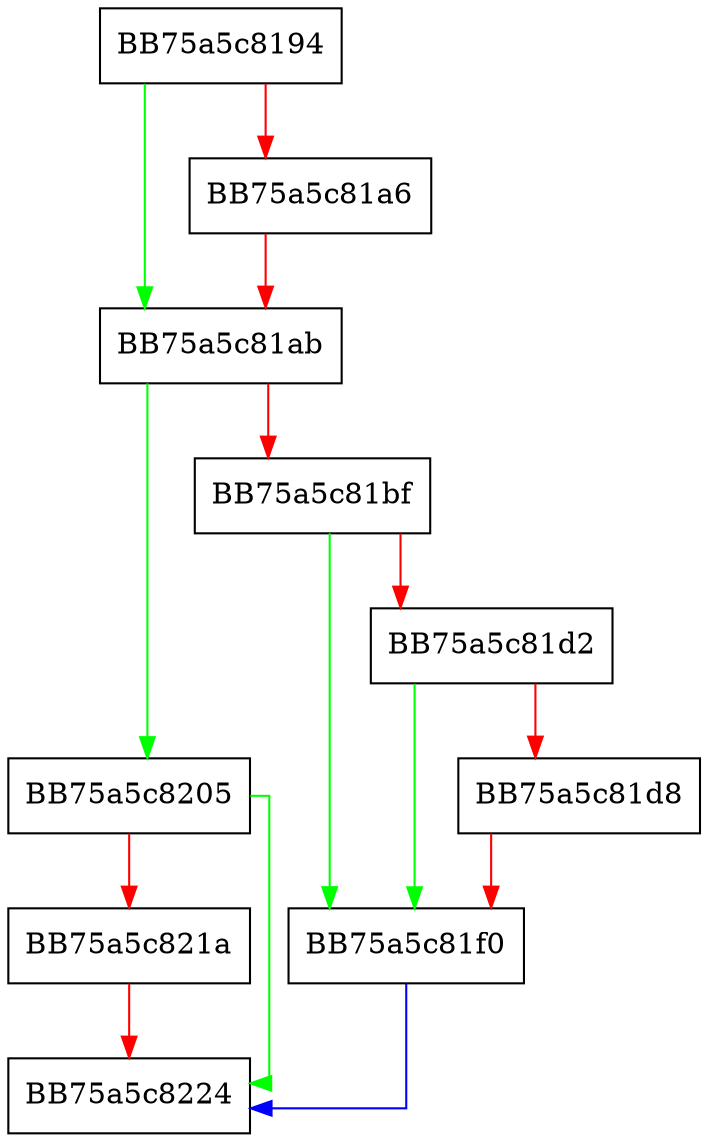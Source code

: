 digraph GetProcessExclusions {
  node [shape="box"];
  graph [splines=ortho];
  BB75a5c8194 -> BB75a5c81ab [color="green"];
  BB75a5c8194 -> BB75a5c81a6 [color="red"];
  BB75a5c81a6 -> BB75a5c81ab [color="red"];
  BB75a5c81ab -> BB75a5c8205 [color="green"];
  BB75a5c81ab -> BB75a5c81bf [color="red"];
  BB75a5c81bf -> BB75a5c81f0 [color="green"];
  BB75a5c81bf -> BB75a5c81d2 [color="red"];
  BB75a5c81d2 -> BB75a5c81f0 [color="green"];
  BB75a5c81d2 -> BB75a5c81d8 [color="red"];
  BB75a5c81d8 -> BB75a5c81f0 [color="red"];
  BB75a5c81f0 -> BB75a5c8224 [color="blue"];
  BB75a5c8205 -> BB75a5c8224 [color="green"];
  BB75a5c8205 -> BB75a5c821a [color="red"];
  BB75a5c821a -> BB75a5c8224 [color="red"];
}